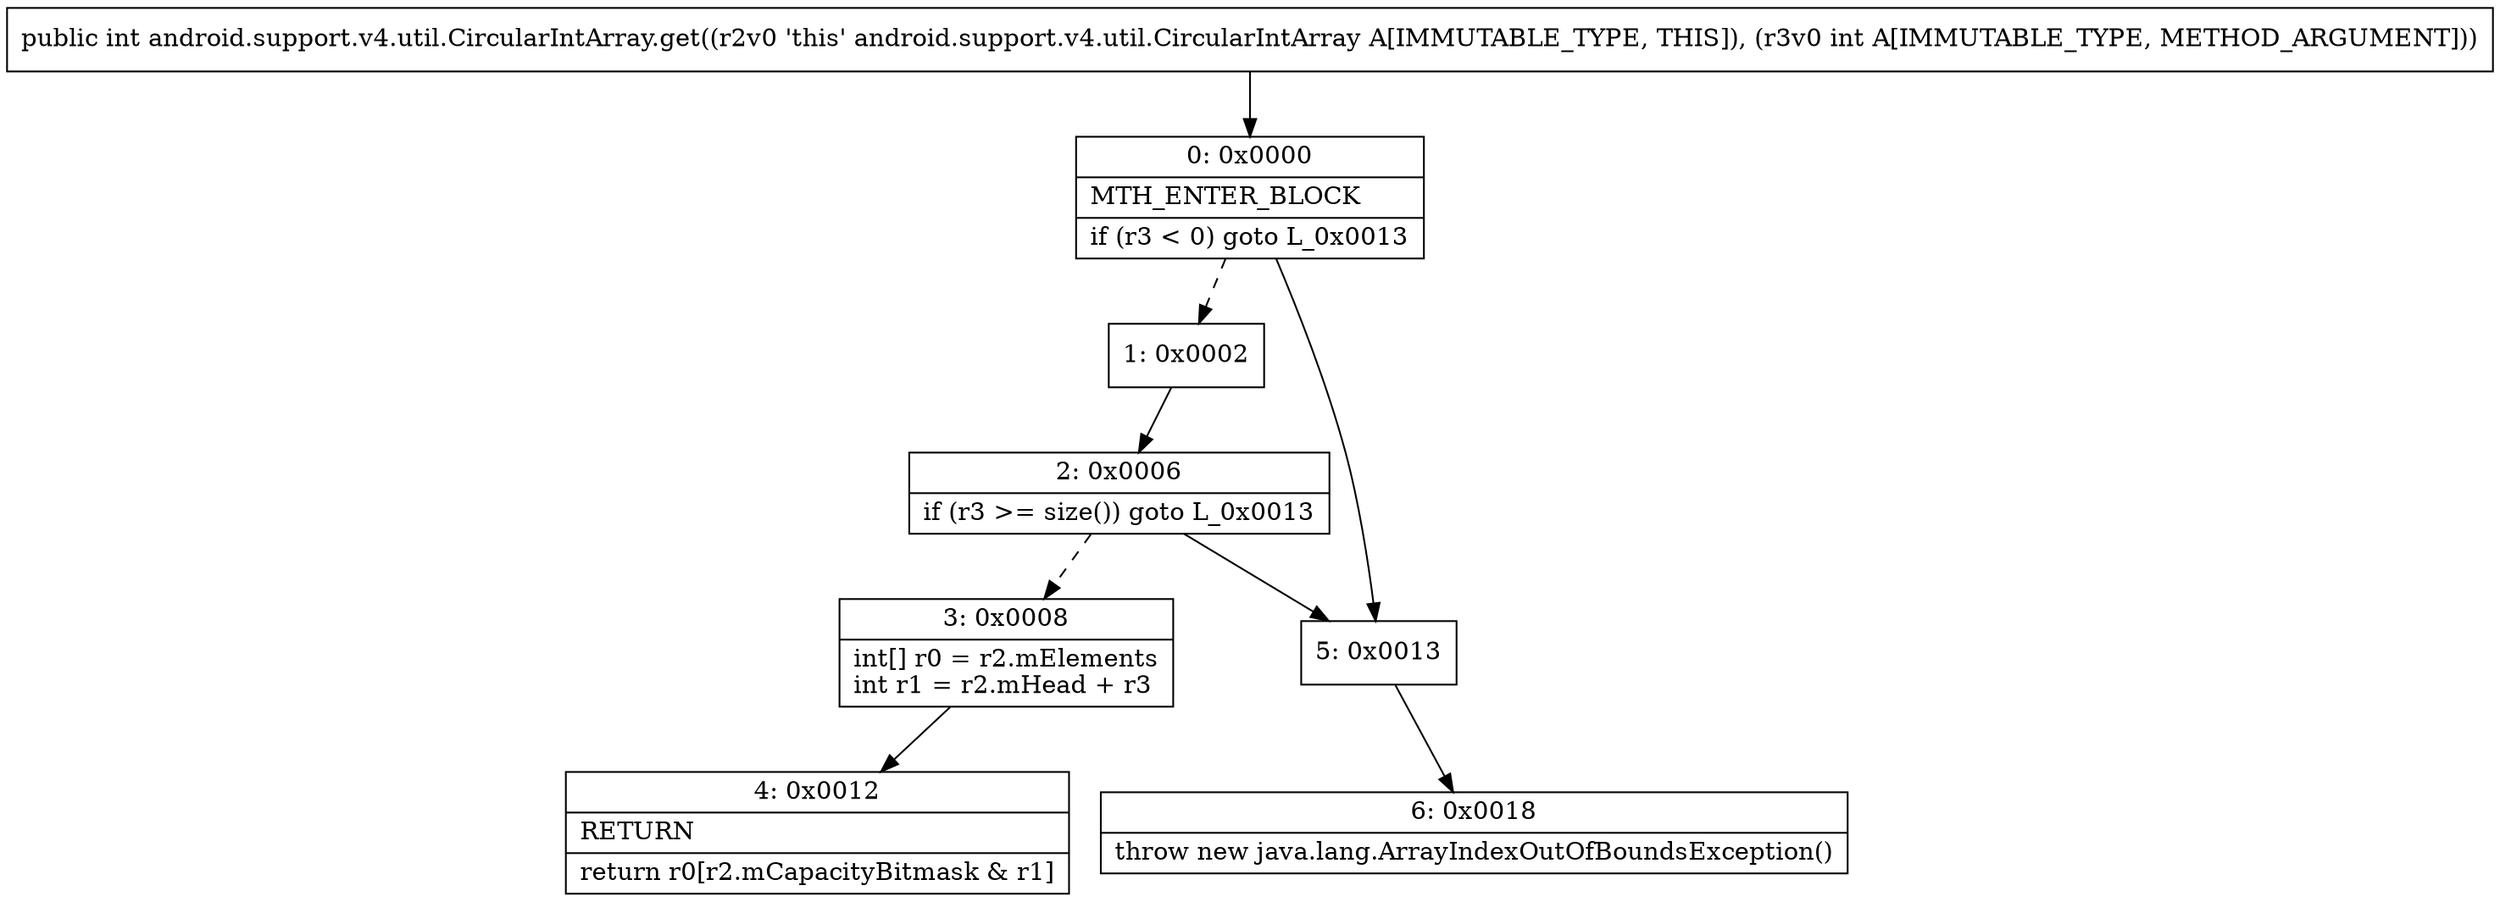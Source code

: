 digraph "CFG forandroid.support.v4.util.CircularIntArray.get(I)I" {
Node_0 [shape=record,label="{0\:\ 0x0000|MTH_ENTER_BLOCK\l|if (r3 \< 0) goto L_0x0013\l}"];
Node_1 [shape=record,label="{1\:\ 0x0002}"];
Node_2 [shape=record,label="{2\:\ 0x0006|if (r3 \>= size()) goto L_0x0013\l}"];
Node_3 [shape=record,label="{3\:\ 0x0008|int[] r0 = r2.mElements\lint r1 = r2.mHead + r3\l}"];
Node_4 [shape=record,label="{4\:\ 0x0012|RETURN\l|return r0[r2.mCapacityBitmask & r1]\l}"];
Node_5 [shape=record,label="{5\:\ 0x0013}"];
Node_6 [shape=record,label="{6\:\ 0x0018|throw new java.lang.ArrayIndexOutOfBoundsException()\l}"];
MethodNode[shape=record,label="{public int android.support.v4.util.CircularIntArray.get((r2v0 'this' android.support.v4.util.CircularIntArray A[IMMUTABLE_TYPE, THIS]), (r3v0 int A[IMMUTABLE_TYPE, METHOD_ARGUMENT])) }"];
MethodNode -> Node_0;
Node_0 -> Node_1[style=dashed];
Node_0 -> Node_5;
Node_1 -> Node_2;
Node_2 -> Node_3[style=dashed];
Node_2 -> Node_5;
Node_3 -> Node_4;
Node_5 -> Node_6;
}


